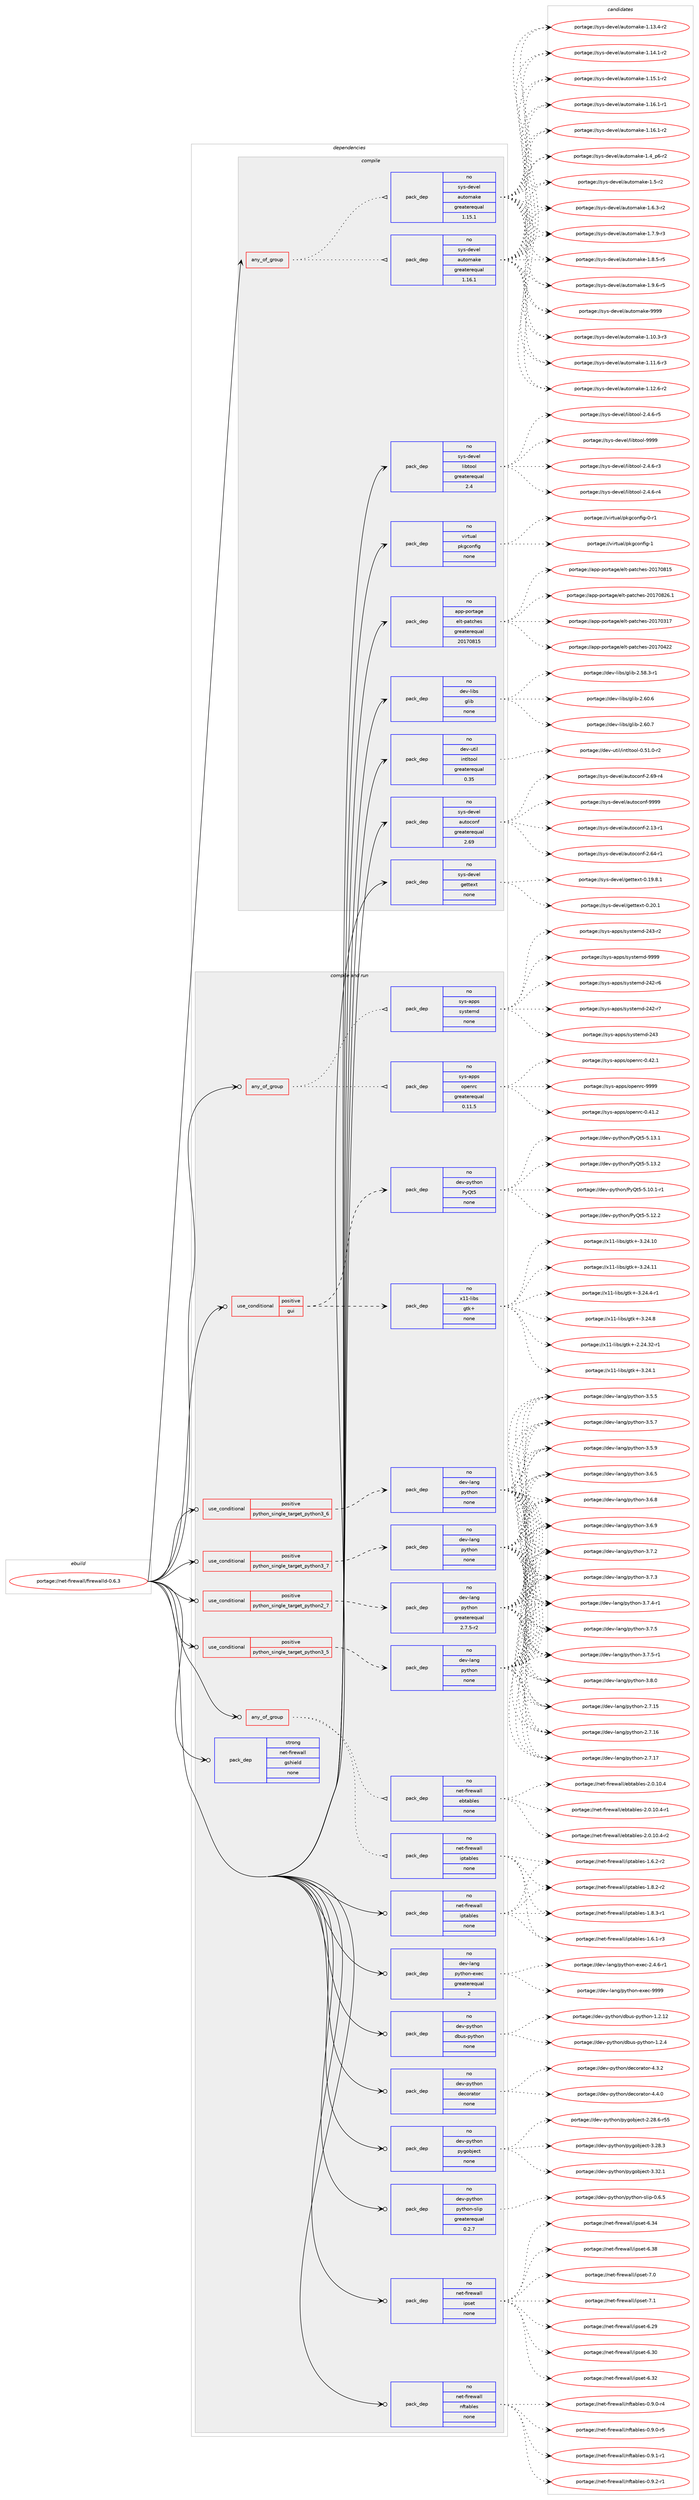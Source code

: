 digraph prolog {

# *************
# Graph options
# *************

newrank=true;
concentrate=true;
compound=true;
graph [rankdir=LR,fontname=Helvetica,fontsize=10,ranksep=1.5];#, ranksep=2.5, nodesep=0.2];
edge  [arrowhead=vee];
node  [fontname=Helvetica,fontsize=10];

# **********
# The ebuild
# **********

subgraph cluster_leftcol {
color=gray;
rank=same;
label=<<i>ebuild</i>>;
id [label="portage://net-firewall/firewalld-0.6.3", color=red, width=4, href="../net-firewall/firewalld-0.6.3.svg"];
}

# ****************
# The dependencies
# ****************

subgraph cluster_midcol {
color=gray;
label=<<i>dependencies</i>>;
subgraph cluster_compile {
fillcolor="#eeeeee";
style=filled;
label=<<i>compile</i>>;
subgraph any5661 {
dependency351730 [label=<<TABLE BORDER="0" CELLBORDER="1" CELLSPACING="0" CELLPADDING="4"><TR><TD CELLPADDING="10">any_of_group</TD></TR></TABLE>>, shape=none, color=red];subgraph pack258042 {
dependency351731 [label=<<TABLE BORDER="0" CELLBORDER="1" CELLSPACING="0" CELLPADDING="4" WIDTH="220"><TR><TD ROWSPAN="6" CELLPADDING="30">pack_dep</TD></TR><TR><TD WIDTH="110">no</TD></TR><TR><TD>sys-devel</TD></TR><TR><TD>automake</TD></TR><TR><TD>greaterequal</TD></TR><TR><TD>1.16.1</TD></TR></TABLE>>, shape=none, color=blue];
}
dependency351730:e -> dependency351731:w [weight=20,style="dotted",arrowhead="oinv"];
subgraph pack258043 {
dependency351732 [label=<<TABLE BORDER="0" CELLBORDER="1" CELLSPACING="0" CELLPADDING="4" WIDTH="220"><TR><TD ROWSPAN="6" CELLPADDING="30">pack_dep</TD></TR><TR><TD WIDTH="110">no</TD></TR><TR><TD>sys-devel</TD></TR><TR><TD>automake</TD></TR><TR><TD>greaterequal</TD></TR><TR><TD>1.15.1</TD></TR></TABLE>>, shape=none, color=blue];
}
dependency351730:e -> dependency351732:w [weight=20,style="dotted",arrowhead="oinv"];
}
id:e -> dependency351730:w [weight=20,style="solid",arrowhead="vee"];
subgraph pack258044 {
dependency351733 [label=<<TABLE BORDER="0" CELLBORDER="1" CELLSPACING="0" CELLPADDING="4" WIDTH="220"><TR><TD ROWSPAN="6" CELLPADDING="30">pack_dep</TD></TR><TR><TD WIDTH="110">no</TD></TR><TR><TD>app-portage</TD></TR><TR><TD>elt-patches</TD></TR><TR><TD>greaterequal</TD></TR><TR><TD>20170815</TD></TR></TABLE>>, shape=none, color=blue];
}
id:e -> dependency351733:w [weight=20,style="solid",arrowhead="vee"];
subgraph pack258045 {
dependency351734 [label=<<TABLE BORDER="0" CELLBORDER="1" CELLSPACING="0" CELLPADDING="4" WIDTH="220"><TR><TD ROWSPAN="6" CELLPADDING="30">pack_dep</TD></TR><TR><TD WIDTH="110">no</TD></TR><TR><TD>dev-libs</TD></TR><TR><TD>glib</TD></TR><TR><TD>none</TD></TR><TR><TD></TD></TR></TABLE>>, shape=none, color=blue];
}
id:e -> dependency351734:w [weight=20,style="solid",arrowhead="vee"];
subgraph pack258046 {
dependency351735 [label=<<TABLE BORDER="0" CELLBORDER="1" CELLSPACING="0" CELLPADDING="4" WIDTH="220"><TR><TD ROWSPAN="6" CELLPADDING="30">pack_dep</TD></TR><TR><TD WIDTH="110">no</TD></TR><TR><TD>dev-util</TD></TR><TR><TD>intltool</TD></TR><TR><TD>greaterequal</TD></TR><TR><TD>0.35</TD></TR></TABLE>>, shape=none, color=blue];
}
id:e -> dependency351735:w [weight=20,style="solid",arrowhead="vee"];
subgraph pack258047 {
dependency351736 [label=<<TABLE BORDER="0" CELLBORDER="1" CELLSPACING="0" CELLPADDING="4" WIDTH="220"><TR><TD ROWSPAN="6" CELLPADDING="30">pack_dep</TD></TR><TR><TD WIDTH="110">no</TD></TR><TR><TD>sys-devel</TD></TR><TR><TD>autoconf</TD></TR><TR><TD>greaterequal</TD></TR><TR><TD>2.69</TD></TR></TABLE>>, shape=none, color=blue];
}
id:e -> dependency351736:w [weight=20,style="solid",arrowhead="vee"];
subgraph pack258048 {
dependency351737 [label=<<TABLE BORDER="0" CELLBORDER="1" CELLSPACING="0" CELLPADDING="4" WIDTH="220"><TR><TD ROWSPAN="6" CELLPADDING="30">pack_dep</TD></TR><TR><TD WIDTH="110">no</TD></TR><TR><TD>sys-devel</TD></TR><TR><TD>gettext</TD></TR><TR><TD>none</TD></TR><TR><TD></TD></TR></TABLE>>, shape=none, color=blue];
}
id:e -> dependency351737:w [weight=20,style="solid",arrowhead="vee"];
subgraph pack258049 {
dependency351738 [label=<<TABLE BORDER="0" CELLBORDER="1" CELLSPACING="0" CELLPADDING="4" WIDTH="220"><TR><TD ROWSPAN="6" CELLPADDING="30">pack_dep</TD></TR><TR><TD WIDTH="110">no</TD></TR><TR><TD>sys-devel</TD></TR><TR><TD>libtool</TD></TR><TR><TD>greaterequal</TD></TR><TR><TD>2.4</TD></TR></TABLE>>, shape=none, color=blue];
}
id:e -> dependency351738:w [weight=20,style="solid",arrowhead="vee"];
subgraph pack258050 {
dependency351739 [label=<<TABLE BORDER="0" CELLBORDER="1" CELLSPACING="0" CELLPADDING="4" WIDTH="220"><TR><TD ROWSPAN="6" CELLPADDING="30">pack_dep</TD></TR><TR><TD WIDTH="110">no</TD></TR><TR><TD>virtual</TD></TR><TR><TD>pkgconfig</TD></TR><TR><TD>none</TD></TR><TR><TD></TD></TR></TABLE>>, shape=none, color=blue];
}
id:e -> dependency351739:w [weight=20,style="solid",arrowhead="vee"];
}
subgraph cluster_compileandrun {
fillcolor="#eeeeee";
style=filled;
label=<<i>compile and run</i>>;
subgraph any5662 {
dependency351740 [label=<<TABLE BORDER="0" CELLBORDER="1" CELLSPACING="0" CELLPADDING="4"><TR><TD CELLPADDING="10">any_of_group</TD></TR></TABLE>>, shape=none, color=red];subgraph pack258051 {
dependency351741 [label=<<TABLE BORDER="0" CELLBORDER="1" CELLSPACING="0" CELLPADDING="4" WIDTH="220"><TR><TD ROWSPAN="6" CELLPADDING="30">pack_dep</TD></TR><TR><TD WIDTH="110">no</TD></TR><TR><TD>net-firewall</TD></TR><TR><TD>ebtables</TD></TR><TR><TD>none</TD></TR><TR><TD></TD></TR></TABLE>>, shape=none, color=blue];
}
dependency351740:e -> dependency351741:w [weight=20,style="dotted",arrowhead="oinv"];
subgraph pack258052 {
dependency351742 [label=<<TABLE BORDER="0" CELLBORDER="1" CELLSPACING="0" CELLPADDING="4" WIDTH="220"><TR><TD ROWSPAN="6" CELLPADDING="30">pack_dep</TD></TR><TR><TD WIDTH="110">no</TD></TR><TR><TD>net-firewall</TD></TR><TR><TD>iptables</TD></TR><TR><TD>none</TD></TR><TR><TD></TD></TR></TABLE>>, shape=none, color=blue];
}
dependency351740:e -> dependency351742:w [weight=20,style="dotted",arrowhead="oinv"];
}
id:e -> dependency351740:w [weight=20,style="solid",arrowhead="odotvee"];
subgraph any5663 {
dependency351743 [label=<<TABLE BORDER="0" CELLBORDER="1" CELLSPACING="0" CELLPADDING="4"><TR><TD CELLPADDING="10">any_of_group</TD></TR></TABLE>>, shape=none, color=red];subgraph pack258053 {
dependency351744 [label=<<TABLE BORDER="0" CELLBORDER="1" CELLSPACING="0" CELLPADDING="4" WIDTH="220"><TR><TD ROWSPAN="6" CELLPADDING="30">pack_dep</TD></TR><TR><TD WIDTH="110">no</TD></TR><TR><TD>sys-apps</TD></TR><TR><TD>openrc</TD></TR><TR><TD>greaterequal</TD></TR><TR><TD>0.11.5</TD></TR></TABLE>>, shape=none, color=blue];
}
dependency351743:e -> dependency351744:w [weight=20,style="dotted",arrowhead="oinv"];
subgraph pack258054 {
dependency351745 [label=<<TABLE BORDER="0" CELLBORDER="1" CELLSPACING="0" CELLPADDING="4" WIDTH="220"><TR><TD ROWSPAN="6" CELLPADDING="30">pack_dep</TD></TR><TR><TD WIDTH="110">no</TD></TR><TR><TD>sys-apps</TD></TR><TR><TD>systemd</TD></TR><TR><TD>none</TD></TR><TR><TD></TD></TR></TABLE>>, shape=none, color=blue];
}
dependency351743:e -> dependency351745:w [weight=20,style="dotted",arrowhead="oinv"];
}
id:e -> dependency351743:w [weight=20,style="solid",arrowhead="odotvee"];
subgraph cond87881 {
dependency351746 [label=<<TABLE BORDER="0" CELLBORDER="1" CELLSPACING="0" CELLPADDING="4"><TR><TD ROWSPAN="3" CELLPADDING="10">use_conditional</TD></TR><TR><TD>positive</TD></TR><TR><TD>gui</TD></TR></TABLE>>, shape=none, color=red];
subgraph pack258055 {
dependency351747 [label=<<TABLE BORDER="0" CELLBORDER="1" CELLSPACING="0" CELLPADDING="4" WIDTH="220"><TR><TD ROWSPAN="6" CELLPADDING="30">pack_dep</TD></TR><TR><TD WIDTH="110">no</TD></TR><TR><TD>x11-libs</TD></TR><TR><TD>gtk+</TD></TR><TR><TD>none</TD></TR><TR><TD></TD></TR></TABLE>>, shape=none, color=blue];
}
dependency351746:e -> dependency351747:w [weight=20,style="dashed",arrowhead="vee"];
subgraph pack258056 {
dependency351748 [label=<<TABLE BORDER="0" CELLBORDER="1" CELLSPACING="0" CELLPADDING="4" WIDTH="220"><TR><TD ROWSPAN="6" CELLPADDING="30">pack_dep</TD></TR><TR><TD WIDTH="110">no</TD></TR><TR><TD>dev-python</TD></TR><TR><TD>PyQt5</TD></TR><TR><TD>none</TD></TR><TR><TD></TD></TR></TABLE>>, shape=none, color=blue];
}
dependency351746:e -> dependency351748:w [weight=20,style="dashed",arrowhead="vee"];
}
id:e -> dependency351746:w [weight=20,style="solid",arrowhead="odotvee"];
subgraph cond87882 {
dependency351749 [label=<<TABLE BORDER="0" CELLBORDER="1" CELLSPACING="0" CELLPADDING="4"><TR><TD ROWSPAN="3" CELLPADDING="10">use_conditional</TD></TR><TR><TD>positive</TD></TR><TR><TD>python_single_target_python2_7</TD></TR></TABLE>>, shape=none, color=red];
subgraph pack258057 {
dependency351750 [label=<<TABLE BORDER="0" CELLBORDER="1" CELLSPACING="0" CELLPADDING="4" WIDTH="220"><TR><TD ROWSPAN="6" CELLPADDING="30">pack_dep</TD></TR><TR><TD WIDTH="110">no</TD></TR><TR><TD>dev-lang</TD></TR><TR><TD>python</TD></TR><TR><TD>greaterequal</TD></TR><TR><TD>2.7.5-r2</TD></TR></TABLE>>, shape=none, color=blue];
}
dependency351749:e -> dependency351750:w [weight=20,style="dashed",arrowhead="vee"];
}
id:e -> dependency351749:w [weight=20,style="solid",arrowhead="odotvee"];
subgraph cond87883 {
dependency351751 [label=<<TABLE BORDER="0" CELLBORDER="1" CELLSPACING="0" CELLPADDING="4"><TR><TD ROWSPAN="3" CELLPADDING="10">use_conditional</TD></TR><TR><TD>positive</TD></TR><TR><TD>python_single_target_python3_5</TD></TR></TABLE>>, shape=none, color=red];
subgraph pack258058 {
dependency351752 [label=<<TABLE BORDER="0" CELLBORDER="1" CELLSPACING="0" CELLPADDING="4" WIDTH="220"><TR><TD ROWSPAN="6" CELLPADDING="30">pack_dep</TD></TR><TR><TD WIDTH="110">no</TD></TR><TR><TD>dev-lang</TD></TR><TR><TD>python</TD></TR><TR><TD>none</TD></TR><TR><TD></TD></TR></TABLE>>, shape=none, color=blue];
}
dependency351751:e -> dependency351752:w [weight=20,style="dashed",arrowhead="vee"];
}
id:e -> dependency351751:w [weight=20,style="solid",arrowhead="odotvee"];
subgraph cond87884 {
dependency351753 [label=<<TABLE BORDER="0" CELLBORDER="1" CELLSPACING="0" CELLPADDING="4"><TR><TD ROWSPAN="3" CELLPADDING="10">use_conditional</TD></TR><TR><TD>positive</TD></TR><TR><TD>python_single_target_python3_6</TD></TR></TABLE>>, shape=none, color=red];
subgraph pack258059 {
dependency351754 [label=<<TABLE BORDER="0" CELLBORDER="1" CELLSPACING="0" CELLPADDING="4" WIDTH="220"><TR><TD ROWSPAN="6" CELLPADDING="30">pack_dep</TD></TR><TR><TD WIDTH="110">no</TD></TR><TR><TD>dev-lang</TD></TR><TR><TD>python</TD></TR><TR><TD>none</TD></TR><TR><TD></TD></TR></TABLE>>, shape=none, color=blue];
}
dependency351753:e -> dependency351754:w [weight=20,style="dashed",arrowhead="vee"];
}
id:e -> dependency351753:w [weight=20,style="solid",arrowhead="odotvee"];
subgraph cond87885 {
dependency351755 [label=<<TABLE BORDER="0" CELLBORDER="1" CELLSPACING="0" CELLPADDING="4"><TR><TD ROWSPAN="3" CELLPADDING="10">use_conditional</TD></TR><TR><TD>positive</TD></TR><TR><TD>python_single_target_python3_7</TD></TR></TABLE>>, shape=none, color=red];
subgraph pack258060 {
dependency351756 [label=<<TABLE BORDER="0" CELLBORDER="1" CELLSPACING="0" CELLPADDING="4" WIDTH="220"><TR><TD ROWSPAN="6" CELLPADDING="30">pack_dep</TD></TR><TR><TD WIDTH="110">no</TD></TR><TR><TD>dev-lang</TD></TR><TR><TD>python</TD></TR><TR><TD>none</TD></TR><TR><TD></TD></TR></TABLE>>, shape=none, color=blue];
}
dependency351755:e -> dependency351756:w [weight=20,style="dashed",arrowhead="vee"];
}
id:e -> dependency351755:w [weight=20,style="solid",arrowhead="odotvee"];
subgraph pack258061 {
dependency351757 [label=<<TABLE BORDER="0" CELLBORDER="1" CELLSPACING="0" CELLPADDING="4" WIDTH="220"><TR><TD ROWSPAN="6" CELLPADDING="30">pack_dep</TD></TR><TR><TD WIDTH="110">no</TD></TR><TR><TD>dev-lang</TD></TR><TR><TD>python-exec</TD></TR><TR><TD>greaterequal</TD></TR><TR><TD>2</TD></TR></TABLE>>, shape=none, color=blue];
}
id:e -> dependency351757:w [weight=20,style="solid",arrowhead="odotvee"];
subgraph pack258062 {
dependency351758 [label=<<TABLE BORDER="0" CELLBORDER="1" CELLSPACING="0" CELLPADDING="4" WIDTH="220"><TR><TD ROWSPAN="6" CELLPADDING="30">pack_dep</TD></TR><TR><TD WIDTH="110">no</TD></TR><TR><TD>dev-python</TD></TR><TR><TD>dbus-python</TD></TR><TR><TD>none</TD></TR><TR><TD></TD></TR></TABLE>>, shape=none, color=blue];
}
id:e -> dependency351758:w [weight=20,style="solid",arrowhead="odotvee"];
subgraph pack258063 {
dependency351759 [label=<<TABLE BORDER="0" CELLBORDER="1" CELLSPACING="0" CELLPADDING="4" WIDTH="220"><TR><TD ROWSPAN="6" CELLPADDING="30">pack_dep</TD></TR><TR><TD WIDTH="110">no</TD></TR><TR><TD>dev-python</TD></TR><TR><TD>decorator</TD></TR><TR><TD>none</TD></TR><TR><TD></TD></TR></TABLE>>, shape=none, color=blue];
}
id:e -> dependency351759:w [weight=20,style="solid",arrowhead="odotvee"];
subgraph pack258064 {
dependency351760 [label=<<TABLE BORDER="0" CELLBORDER="1" CELLSPACING="0" CELLPADDING="4" WIDTH="220"><TR><TD ROWSPAN="6" CELLPADDING="30">pack_dep</TD></TR><TR><TD WIDTH="110">no</TD></TR><TR><TD>dev-python</TD></TR><TR><TD>pygobject</TD></TR><TR><TD>none</TD></TR><TR><TD></TD></TR></TABLE>>, shape=none, color=blue];
}
id:e -> dependency351760:w [weight=20,style="solid",arrowhead="odotvee"];
subgraph pack258065 {
dependency351761 [label=<<TABLE BORDER="0" CELLBORDER="1" CELLSPACING="0" CELLPADDING="4" WIDTH="220"><TR><TD ROWSPAN="6" CELLPADDING="30">pack_dep</TD></TR><TR><TD WIDTH="110">no</TD></TR><TR><TD>dev-python</TD></TR><TR><TD>python-slip</TD></TR><TR><TD>greaterequal</TD></TR><TR><TD>0.2.7</TD></TR></TABLE>>, shape=none, color=blue];
}
id:e -> dependency351761:w [weight=20,style="solid",arrowhead="odotvee"];
subgraph pack258066 {
dependency351762 [label=<<TABLE BORDER="0" CELLBORDER="1" CELLSPACING="0" CELLPADDING="4" WIDTH="220"><TR><TD ROWSPAN="6" CELLPADDING="30">pack_dep</TD></TR><TR><TD WIDTH="110">no</TD></TR><TR><TD>net-firewall</TD></TR><TR><TD>ipset</TD></TR><TR><TD>none</TD></TR><TR><TD></TD></TR></TABLE>>, shape=none, color=blue];
}
id:e -> dependency351762:w [weight=20,style="solid",arrowhead="odotvee"];
subgraph pack258067 {
dependency351763 [label=<<TABLE BORDER="0" CELLBORDER="1" CELLSPACING="0" CELLPADDING="4" WIDTH="220"><TR><TD ROWSPAN="6" CELLPADDING="30">pack_dep</TD></TR><TR><TD WIDTH="110">no</TD></TR><TR><TD>net-firewall</TD></TR><TR><TD>iptables</TD></TR><TR><TD>none</TD></TR><TR><TD></TD></TR></TABLE>>, shape=none, color=blue];
}
id:e -> dependency351763:w [weight=20,style="solid",arrowhead="odotvee"];
subgraph pack258068 {
dependency351764 [label=<<TABLE BORDER="0" CELLBORDER="1" CELLSPACING="0" CELLPADDING="4" WIDTH="220"><TR><TD ROWSPAN="6" CELLPADDING="30">pack_dep</TD></TR><TR><TD WIDTH="110">no</TD></TR><TR><TD>net-firewall</TD></TR><TR><TD>nftables</TD></TR><TR><TD>none</TD></TR><TR><TD></TD></TR></TABLE>>, shape=none, color=blue];
}
id:e -> dependency351764:w [weight=20,style="solid",arrowhead="odotvee"];
subgraph pack258069 {
dependency351765 [label=<<TABLE BORDER="0" CELLBORDER="1" CELLSPACING="0" CELLPADDING="4" WIDTH="220"><TR><TD ROWSPAN="6" CELLPADDING="30">pack_dep</TD></TR><TR><TD WIDTH="110">strong</TD></TR><TR><TD>net-firewall</TD></TR><TR><TD>gshield</TD></TR><TR><TD>none</TD></TR><TR><TD></TD></TR></TABLE>>, shape=none, color=blue];
}
id:e -> dependency351765:w [weight=20,style="solid",arrowhead="odotvee"];
}
subgraph cluster_run {
fillcolor="#eeeeee";
style=filled;
label=<<i>run</i>>;
}
}

# **************
# The candidates
# **************

subgraph cluster_choices {
rank=same;
color=gray;
label=<<i>candidates</i>>;

subgraph choice258042 {
color=black;
nodesep=1;
choiceportage11512111545100101118101108479711711611110997107101454946494846514511451 [label="portage://sys-devel/automake-1.10.3-r3", color=red, width=4,href="../sys-devel/automake-1.10.3-r3.svg"];
choiceportage11512111545100101118101108479711711611110997107101454946494946544511451 [label="portage://sys-devel/automake-1.11.6-r3", color=red, width=4,href="../sys-devel/automake-1.11.6-r3.svg"];
choiceportage11512111545100101118101108479711711611110997107101454946495046544511450 [label="portage://sys-devel/automake-1.12.6-r2", color=red, width=4,href="../sys-devel/automake-1.12.6-r2.svg"];
choiceportage11512111545100101118101108479711711611110997107101454946495146524511450 [label="portage://sys-devel/automake-1.13.4-r2", color=red, width=4,href="../sys-devel/automake-1.13.4-r2.svg"];
choiceportage11512111545100101118101108479711711611110997107101454946495246494511450 [label="portage://sys-devel/automake-1.14.1-r2", color=red, width=4,href="../sys-devel/automake-1.14.1-r2.svg"];
choiceportage11512111545100101118101108479711711611110997107101454946495346494511450 [label="portage://sys-devel/automake-1.15.1-r2", color=red, width=4,href="../sys-devel/automake-1.15.1-r2.svg"];
choiceportage11512111545100101118101108479711711611110997107101454946495446494511449 [label="portage://sys-devel/automake-1.16.1-r1", color=red, width=4,href="../sys-devel/automake-1.16.1-r1.svg"];
choiceportage11512111545100101118101108479711711611110997107101454946495446494511450 [label="portage://sys-devel/automake-1.16.1-r2", color=red, width=4,href="../sys-devel/automake-1.16.1-r2.svg"];
choiceportage115121115451001011181011084797117116111109971071014549465295112544511450 [label="portage://sys-devel/automake-1.4_p6-r2", color=red, width=4,href="../sys-devel/automake-1.4_p6-r2.svg"];
choiceportage11512111545100101118101108479711711611110997107101454946534511450 [label="portage://sys-devel/automake-1.5-r2", color=red, width=4,href="../sys-devel/automake-1.5-r2.svg"];
choiceportage115121115451001011181011084797117116111109971071014549465446514511450 [label="portage://sys-devel/automake-1.6.3-r2", color=red, width=4,href="../sys-devel/automake-1.6.3-r2.svg"];
choiceportage115121115451001011181011084797117116111109971071014549465546574511451 [label="portage://sys-devel/automake-1.7.9-r3", color=red, width=4,href="../sys-devel/automake-1.7.9-r3.svg"];
choiceportage115121115451001011181011084797117116111109971071014549465646534511453 [label="portage://sys-devel/automake-1.8.5-r5", color=red, width=4,href="../sys-devel/automake-1.8.5-r5.svg"];
choiceportage115121115451001011181011084797117116111109971071014549465746544511453 [label="portage://sys-devel/automake-1.9.6-r5", color=red, width=4,href="../sys-devel/automake-1.9.6-r5.svg"];
choiceportage115121115451001011181011084797117116111109971071014557575757 [label="portage://sys-devel/automake-9999", color=red, width=4,href="../sys-devel/automake-9999.svg"];
dependency351731:e -> choiceportage11512111545100101118101108479711711611110997107101454946494846514511451:w [style=dotted,weight="100"];
dependency351731:e -> choiceportage11512111545100101118101108479711711611110997107101454946494946544511451:w [style=dotted,weight="100"];
dependency351731:e -> choiceportage11512111545100101118101108479711711611110997107101454946495046544511450:w [style=dotted,weight="100"];
dependency351731:e -> choiceportage11512111545100101118101108479711711611110997107101454946495146524511450:w [style=dotted,weight="100"];
dependency351731:e -> choiceportage11512111545100101118101108479711711611110997107101454946495246494511450:w [style=dotted,weight="100"];
dependency351731:e -> choiceportage11512111545100101118101108479711711611110997107101454946495346494511450:w [style=dotted,weight="100"];
dependency351731:e -> choiceportage11512111545100101118101108479711711611110997107101454946495446494511449:w [style=dotted,weight="100"];
dependency351731:e -> choiceportage11512111545100101118101108479711711611110997107101454946495446494511450:w [style=dotted,weight="100"];
dependency351731:e -> choiceportage115121115451001011181011084797117116111109971071014549465295112544511450:w [style=dotted,weight="100"];
dependency351731:e -> choiceportage11512111545100101118101108479711711611110997107101454946534511450:w [style=dotted,weight="100"];
dependency351731:e -> choiceportage115121115451001011181011084797117116111109971071014549465446514511450:w [style=dotted,weight="100"];
dependency351731:e -> choiceportage115121115451001011181011084797117116111109971071014549465546574511451:w [style=dotted,weight="100"];
dependency351731:e -> choiceportage115121115451001011181011084797117116111109971071014549465646534511453:w [style=dotted,weight="100"];
dependency351731:e -> choiceportage115121115451001011181011084797117116111109971071014549465746544511453:w [style=dotted,weight="100"];
dependency351731:e -> choiceportage115121115451001011181011084797117116111109971071014557575757:w [style=dotted,weight="100"];
}
subgraph choice258043 {
color=black;
nodesep=1;
choiceportage11512111545100101118101108479711711611110997107101454946494846514511451 [label="portage://sys-devel/automake-1.10.3-r3", color=red, width=4,href="../sys-devel/automake-1.10.3-r3.svg"];
choiceportage11512111545100101118101108479711711611110997107101454946494946544511451 [label="portage://sys-devel/automake-1.11.6-r3", color=red, width=4,href="../sys-devel/automake-1.11.6-r3.svg"];
choiceportage11512111545100101118101108479711711611110997107101454946495046544511450 [label="portage://sys-devel/automake-1.12.6-r2", color=red, width=4,href="../sys-devel/automake-1.12.6-r2.svg"];
choiceportage11512111545100101118101108479711711611110997107101454946495146524511450 [label="portage://sys-devel/automake-1.13.4-r2", color=red, width=4,href="../sys-devel/automake-1.13.4-r2.svg"];
choiceportage11512111545100101118101108479711711611110997107101454946495246494511450 [label="portage://sys-devel/automake-1.14.1-r2", color=red, width=4,href="../sys-devel/automake-1.14.1-r2.svg"];
choiceportage11512111545100101118101108479711711611110997107101454946495346494511450 [label="portage://sys-devel/automake-1.15.1-r2", color=red, width=4,href="../sys-devel/automake-1.15.1-r2.svg"];
choiceportage11512111545100101118101108479711711611110997107101454946495446494511449 [label="portage://sys-devel/automake-1.16.1-r1", color=red, width=4,href="../sys-devel/automake-1.16.1-r1.svg"];
choiceportage11512111545100101118101108479711711611110997107101454946495446494511450 [label="portage://sys-devel/automake-1.16.1-r2", color=red, width=4,href="../sys-devel/automake-1.16.1-r2.svg"];
choiceportage115121115451001011181011084797117116111109971071014549465295112544511450 [label="portage://sys-devel/automake-1.4_p6-r2", color=red, width=4,href="../sys-devel/automake-1.4_p6-r2.svg"];
choiceportage11512111545100101118101108479711711611110997107101454946534511450 [label="portage://sys-devel/automake-1.5-r2", color=red, width=4,href="../sys-devel/automake-1.5-r2.svg"];
choiceportage115121115451001011181011084797117116111109971071014549465446514511450 [label="portage://sys-devel/automake-1.6.3-r2", color=red, width=4,href="../sys-devel/automake-1.6.3-r2.svg"];
choiceportage115121115451001011181011084797117116111109971071014549465546574511451 [label="portage://sys-devel/automake-1.7.9-r3", color=red, width=4,href="../sys-devel/automake-1.7.9-r3.svg"];
choiceportage115121115451001011181011084797117116111109971071014549465646534511453 [label="portage://sys-devel/automake-1.8.5-r5", color=red, width=4,href="../sys-devel/automake-1.8.5-r5.svg"];
choiceportage115121115451001011181011084797117116111109971071014549465746544511453 [label="portage://sys-devel/automake-1.9.6-r5", color=red, width=4,href="../sys-devel/automake-1.9.6-r5.svg"];
choiceportage115121115451001011181011084797117116111109971071014557575757 [label="portage://sys-devel/automake-9999", color=red, width=4,href="../sys-devel/automake-9999.svg"];
dependency351732:e -> choiceportage11512111545100101118101108479711711611110997107101454946494846514511451:w [style=dotted,weight="100"];
dependency351732:e -> choiceportage11512111545100101118101108479711711611110997107101454946494946544511451:w [style=dotted,weight="100"];
dependency351732:e -> choiceportage11512111545100101118101108479711711611110997107101454946495046544511450:w [style=dotted,weight="100"];
dependency351732:e -> choiceportage11512111545100101118101108479711711611110997107101454946495146524511450:w [style=dotted,weight="100"];
dependency351732:e -> choiceportage11512111545100101118101108479711711611110997107101454946495246494511450:w [style=dotted,weight="100"];
dependency351732:e -> choiceportage11512111545100101118101108479711711611110997107101454946495346494511450:w [style=dotted,weight="100"];
dependency351732:e -> choiceportage11512111545100101118101108479711711611110997107101454946495446494511449:w [style=dotted,weight="100"];
dependency351732:e -> choiceportage11512111545100101118101108479711711611110997107101454946495446494511450:w [style=dotted,weight="100"];
dependency351732:e -> choiceportage115121115451001011181011084797117116111109971071014549465295112544511450:w [style=dotted,weight="100"];
dependency351732:e -> choiceportage11512111545100101118101108479711711611110997107101454946534511450:w [style=dotted,weight="100"];
dependency351732:e -> choiceportage115121115451001011181011084797117116111109971071014549465446514511450:w [style=dotted,weight="100"];
dependency351732:e -> choiceportage115121115451001011181011084797117116111109971071014549465546574511451:w [style=dotted,weight="100"];
dependency351732:e -> choiceportage115121115451001011181011084797117116111109971071014549465646534511453:w [style=dotted,weight="100"];
dependency351732:e -> choiceportage115121115451001011181011084797117116111109971071014549465746544511453:w [style=dotted,weight="100"];
dependency351732:e -> choiceportage115121115451001011181011084797117116111109971071014557575757:w [style=dotted,weight="100"];
}
subgraph choice258044 {
color=black;
nodesep=1;
choiceportage97112112451121111141169710310147101108116451129711699104101115455048495548514955 [label="portage://app-portage/elt-patches-20170317", color=red, width=4,href="../app-portage/elt-patches-20170317.svg"];
choiceportage97112112451121111141169710310147101108116451129711699104101115455048495548525050 [label="portage://app-portage/elt-patches-20170422", color=red, width=4,href="../app-portage/elt-patches-20170422.svg"];
choiceportage97112112451121111141169710310147101108116451129711699104101115455048495548564953 [label="portage://app-portage/elt-patches-20170815", color=red, width=4,href="../app-portage/elt-patches-20170815.svg"];
choiceportage971121124511211111411697103101471011081164511297116991041011154550484955485650544649 [label="portage://app-portage/elt-patches-20170826.1", color=red, width=4,href="../app-portage/elt-patches-20170826.1.svg"];
dependency351733:e -> choiceportage97112112451121111141169710310147101108116451129711699104101115455048495548514955:w [style=dotted,weight="100"];
dependency351733:e -> choiceportage97112112451121111141169710310147101108116451129711699104101115455048495548525050:w [style=dotted,weight="100"];
dependency351733:e -> choiceportage97112112451121111141169710310147101108116451129711699104101115455048495548564953:w [style=dotted,weight="100"];
dependency351733:e -> choiceportage971121124511211111411697103101471011081164511297116991041011154550484955485650544649:w [style=dotted,weight="100"];
}
subgraph choice258045 {
color=black;
nodesep=1;
choiceportage10010111845108105981154710310810598455046535646514511449 [label="portage://dev-libs/glib-2.58.3-r1", color=red, width=4,href="../dev-libs/glib-2.58.3-r1.svg"];
choiceportage1001011184510810598115471031081059845504654484654 [label="portage://dev-libs/glib-2.60.6", color=red, width=4,href="../dev-libs/glib-2.60.6.svg"];
choiceportage1001011184510810598115471031081059845504654484655 [label="portage://dev-libs/glib-2.60.7", color=red, width=4,href="../dev-libs/glib-2.60.7.svg"];
dependency351734:e -> choiceportage10010111845108105981154710310810598455046535646514511449:w [style=dotted,weight="100"];
dependency351734:e -> choiceportage1001011184510810598115471031081059845504654484654:w [style=dotted,weight="100"];
dependency351734:e -> choiceportage1001011184510810598115471031081059845504654484655:w [style=dotted,weight="100"];
}
subgraph choice258046 {
color=black;
nodesep=1;
choiceportage1001011184511711610510847105110116108116111111108454846534946484511450 [label="portage://dev-util/intltool-0.51.0-r2", color=red, width=4,href="../dev-util/intltool-0.51.0-r2.svg"];
dependency351735:e -> choiceportage1001011184511711610510847105110116108116111111108454846534946484511450:w [style=dotted,weight="100"];
}
subgraph choice258047 {
color=black;
nodesep=1;
choiceportage1151211154510010111810110847971171161119911111010245504649514511449 [label="portage://sys-devel/autoconf-2.13-r1", color=red, width=4,href="../sys-devel/autoconf-2.13-r1.svg"];
choiceportage1151211154510010111810110847971171161119911111010245504654524511449 [label="portage://sys-devel/autoconf-2.64-r1", color=red, width=4,href="../sys-devel/autoconf-2.64-r1.svg"];
choiceportage1151211154510010111810110847971171161119911111010245504654574511452 [label="portage://sys-devel/autoconf-2.69-r4", color=red, width=4,href="../sys-devel/autoconf-2.69-r4.svg"];
choiceportage115121115451001011181011084797117116111991111101024557575757 [label="portage://sys-devel/autoconf-9999", color=red, width=4,href="../sys-devel/autoconf-9999.svg"];
dependency351736:e -> choiceportage1151211154510010111810110847971171161119911111010245504649514511449:w [style=dotted,weight="100"];
dependency351736:e -> choiceportage1151211154510010111810110847971171161119911111010245504654524511449:w [style=dotted,weight="100"];
dependency351736:e -> choiceportage1151211154510010111810110847971171161119911111010245504654574511452:w [style=dotted,weight="100"];
dependency351736:e -> choiceportage115121115451001011181011084797117116111991111101024557575757:w [style=dotted,weight="100"];
}
subgraph choice258048 {
color=black;
nodesep=1;
choiceportage1151211154510010111810110847103101116116101120116454846495746564649 [label="portage://sys-devel/gettext-0.19.8.1", color=red, width=4,href="../sys-devel/gettext-0.19.8.1.svg"];
choiceportage115121115451001011181011084710310111611610112011645484650484649 [label="portage://sys-devel/gettext-0.20.1", color=red, width=4,href="../sys-devel/gettext-0.20.1.svg"];
dependency351737:e -> choiceportage1151211154510010111810110847103101116116101120116454846495746564649:w [style=dotted,weight="100"];
dependency351737:e -> choiceportage115121115451001011181011084710310111611610112011645484650484649:w [style=dotted,weight="100"];
}
subgraph choice258049 {
color=black;
nodesep=1;
choiceportage1151211154510010111810110847108105981161111111084550465246544511451 [label="portage://sys-devel/libtool-2.4.6-r3", color=red, width=4,href="../sys-devel/libtool-2.4.6-r3.svg"];
choiceportage1151211154510010111810110847108105981161111111084550465246544511452 [label="portage://sys-devel/libtool-2.4.6-r4", color=red, width=4,href="../sys-devel/libtool-2.4.6-r4.svg"];
choiceportage1151211154510010111810110847108105981161111111084550465246544511453 [label="portage://sys-devel/libtool-2.4.6-r5", color=red, width=4,href="../sys-devel/libtool-2.4.6-r5.svg"];
choiceportage1151211154510010111810110847108105981161111111084557575757 [label="portage://sys-devel/libtool-9999", color=red, width=4,href="../sys-devel/libtool-9999.svg"];
dependency351738:e -> choiceportage1151211154510010111810110847108105981161111111084550465246544511451:w [style=dotted,weight="100"];
dependency351738:e -> choiceportage1151211154510010111810110847108105981161111111084550465246544511452:w [style=dotted,weight="100"];
dependency351738:e -> choiceportage1151211154510010111810110847108105981161111111084550465246544511453:w [style=dotted,weight="100"];
dependency351738:e -> choiceportage1151211154510010111810110847108105981161111111084557575757:w [style=dotted,weight="100"];
}
subgraph choice258050 {
color=black;
nodesep=1;
choiceportage11810511411611797108471121071039911111010210510345484511449 [label="portage://virtual/pkgconfig-0-r1", color=red, width=4,href="../virtual/pkgconfig-0-r1.svg"];
choiceportage1181051141161179710847112107103991111101021051034549 [label="portage://virtual/pkgconfig-1", color=red, width=4,href="../virtual/pkgconfig-1.svg"];
dependency351739:e -> choiceportage11810511411611797108471121071039911111010210510345484511449:w [style=dotted,weight="100"];
dependency351739:e -> choiceportage1181051141161179710847112107103991111101021051034549:w [style=dotted,weight="100"];
}
subgraph choice258051 {
color=black;
nodesep=1;
choiceportage110101116451021051141011199710810847101981169798108101115455046484649484652 [label="portage://net-firewall/ebtables-2.0.10.4", color=red, width=4,href="../net-firewall/ebtables-2.0.10.4.svg"];
choiceportage1101011164510210511410111997108108471019811697981081011154550464846494846524511449 [label="portage://net-firewall/ebtables-2.0.10.4-r1", color=red, width=4,href="../net-firewall/ebtables-2.0.10.4-r1.svg"];
choiceportage1101011164510210511410111997108108471019811697981081011154550464846494846524511450 [label="portage://net-firewall/ebtables-2.0.10.4-r2", color=red, width=4,href="../net-firewall/ebtables-2.0.10.4-r2.svg"];
dependency351741:e -> choiceportage110101116451021051141011199710810847101981169798108101115455046484649484652:w [style=dotted,weight="100"];
dependency351741:e -> choiceportage1101011164510210511410111997108108471019811697981081011154550464846494846524511449:w [style=dotted,weight="100"];
dependency351741:e -> choiceportage1101011164510210511410111997108108471019811697981081011154550464846494846524511450:w [style=dotted,weight="100"];
}
subgraph choice258052 {
color=black;
nodesep=1;
choiceportage11010111645102105114101119971081084710511211697981081011154549465446494511451 [label="portage://net-firewall/iptables-1.6.1-r3", color=red, width=4,href="../net-firewall/iptables-1.6.1-r3.svg"];
choiceportage11010111645102105114101119971081084710511211697981081011154549465446504511450 [label="portage://net-firewall/iptables-1.6.2-r2", color=red, width=4,href="../net-firewall/iptables-1.6.2-r2.svg"];
choiceportage11010111645102105114101119971081084710511211697981081011154549465646504511450 [label="portage://net-firewall/iptables-1.8.2-r2", color=red, width=4,href="../net-firewall/iptables-1.8.2-r2.svg"];
choiceportage11010111645102105114101119971081084710511211697981081011154549465646514511449 [label="portage://net-firewall/iptables-1.8.3-r1", color=red, width=4,href="../net-firewall/iptables-1.8.3-r1.svg"];
dependency351742:e -> choiceportage11010111645102105114101119971081084710511211697981081011154549465446494511451:w [style=dotted,weight="100"];
dependency351742:e -> choiceportage11010111645102105114101119971081084710511211697981081011154549465446504511450:w [style=dotted,weight="100"];
dependency351742:e -> choiceportage11010111645102105114101119971081084710511211697981081011154549465646504511450:w [style=dotted,weight="100"];
dependency351742:e -> choiceportage11010111645102105114101119971081084710511211697981081011154549465646514511449:w [style=dotted,weight="100"];
}
subgraph choice258053 {
color=black;
nodesep=1;
choiceportage1151211154597112112115471111121011101149945484652494650 [label="portage://sys-apps/openrc-0.41.2", color=red, width=4,href="../sys-apps/openrc-0.41.2.svg"];
choiceportage1151211154597112112115471111121011101149945484652504649 [label="portage://sys-apps/openrc-0.42.1", color=red, width=4,href="../sys-apps/openrc-0.42.1.svg"];
choiceportage115121115459711211211547111112101110114994557575757 [label="portage://sys-apps/openrc-9999", color=red, width=4,href="../sys-apps/openrc-9999.svg"];
dependency351744:e -> choiceportage1151211154597112112115471111121011101149945484652494650:w [style=dotted,weight="100"];
dependency351744:e -> choiceportage1151211154597112112115471111121011101149945484652504649:w [style=dotted,weight="100"];
dependency351744:e -> choiceportage115121115459711211211547111112101110114994557575757:w [style=dotted,weight="100"];
}
subgraph choice258054 {
color=black;
nodesep=1;
choiceportage115121115459711211211547115121115116101109100455052504511454 [label="portage://sys-apps/systemd-242-r6", color=red, width=4,href="../sys-apps/systemd-242-r6.svg"];
choiceportage115121115459711211211547115121115116101109100455052504511455 [label="portage://sys-apps/systemd-242-r7", color=red, width=4,href="../sys-apps/systemd-242-r7.svg"];
choiceportage11512111545971121121154711512111511610110910045505251 [label="portage://sys-apps/systemd-243", color=red, width=4,href="../sys-apps/systemd-243.svg"];
choiceportage115121115459711211211547115121115116101109100455052514511450 [label="portage://sys-apps/systemd-243-r2", color=red, width=4,href="../sys-apps/systemd-243-r2.svg"];
choiceportage1151211154597112112115471151211151161011091004557575757 [label="portage://sys-apps/systemd-9999", color=red, width=4,href="../sys-apps/systemd-9999.svg"];
dependency351745:e -> choiceportage115121115459711211211547115121115116101109100455052504511454:w [style=dotted,weight="100"];
dependency351745:e -> choiceportage115121115459711211211547115121115116101109100455052504511455:w [style=dotted,weight="100"];
dependency351745:e -> choiceportage11512111545971121121154711512111511610110910045505251:w [style=dotted,weight="100"];
dependency351745:e -> choiceportage115121115459711211211547115121115116101109100455052514511450:w [style=dotted,weight="100"];
dependency351745:e -> choiceportage1151211154597112112115471151211151161011091004557575757:w [style=dotted,weight="100"];
}
subgraph choice258055 {
color=black;
nodesep=1;
choiceportage12049494510810598115471031161074345504650524651504511449 [label="portage://x11-libs/gtk+-2.24.32-r1", color=red, width=4,href="../x11-libs/gtk+-2.24.32-r1.svg"];
choiceportage12049494510810598115471031161074345514650524649 [label="portage://x11-libs/gtk+-3.24.1", color=red, width=4,href="../x11-libs/gtk+-3.24.1.svg"];
choiceportage1204949451081059811547103116107434551465052464948 [label="portage://x11-libs/gtk+-3.24.10", color=red, width=4,href="../x11-libs/gtk+-3.24.10.svg"];
choiceportage1204949451081059811547103116107434551465052464949 [label="portage://x11-libs/gtk+-3.24.11", color=red, width=4,href="../x11-libs/gtk+-3.24.11.svg"];
choiceportage120494945108105981154710311610743455146505246524511449 [label="portage://x11-libs/gtk+-3.24.4-r1", color=red, width=4,href="../x11-libs/gtk+-3.24.4-r1.svg"];
choiceportage12049494510810598115471031161074345514650524656 [label="portage://x11-libs/gtk+-3.24.8", color=red, width=4,href="../x11-libs/gtk+-3.24.8.svg"];
dependency351747:e -> choiceportage12049494510810598115471031161074345504650524651504511449:w [style=dotted,weight="100"];
dependency351747:e -> choiceportage12049494510810598115471031161074345514650524649:w [style=dotted,weight="100"];
dependency351747:e -> choiceportage1204949451081059811547103116107434551465052464948:w [style=dotted,weight="100"];
dependency351747:e -> choiceportage1204949451081059811547103116107434551465052464949:w [style=dotted,weight="100"];
dependency351747:e -> choiceportage120494945108105981154710311610743455146505246524511449:w [style=dotted,weight="100"];
dependency351747:e -> choiceportage12049494510810598115471031161074345514650524656:w [style=dotted,weight="100"];
}
subgraph choice258056 {
color=black;
nodesep=1;
choiceportage1001011184511212111610411111047801218111653455346494846494511449 [label="portage://dev-python/PyQt5-5.10.1-r1", color=red, width=4,href="../dev-python/PyQt5-5.10.1-r1.svg"];
choiceportage100101118451121211161041111104780121811165345534649504650 [label="portage://dev-python/PyQt5-5.12.2", color=red, width=4,href="../dev-python/PyQt5-5.12.2.svg"];
choiceportage100101118451121211161041111104780121811165345534649514649 [label="portage://dev-python/PyQt5-5.13.1", color=red, width=4,href="../dev-python/PyQt5-5.13.1.svg"];
choiceportage100101118451121211161041111104780121811165345534649514650 [label="portage://dev-python/PyQt5-5.13.2", color=red, width=4,href="../dev-python/PyQt5-5.13.2.svg"];
dependency351748:e -> choiceportage1001011184511212111610411111047801218111653455346494846494511449:w [style=dotted,weight="100"];
dependency351748:e -> choiceportage100101118451121211161041111104780121811165345534649504650:w [style=dotted,weight="100"];
dependency351748:e -> choiceportage100101118451121211161041111104780121811165345534649514649:w [style=dotted,weight="100"];
dependency351748:e -> choiceportage100101118451121211161041111104780121811165345534649514650:w [style=dotted,weight="100"];
}
subgraph choice258057 {
color=black;
nodesep=1;
choiceportage10010111845108971101034711212111610411111045504655464953 [label="portage://dev-lang/python-2.7.15", color=red, width=4,href="../dev-lang/python-2.7.15.svg"];
choiceportage10010111845108971101034711212111610411111045504655464954 [label="portage://dev-lang/python-2.7.16", color=red, width=4,href="../dev-lang/python-2.7.16.svg"];
choiceportage10010111845108971101034711212111610411111045504655464955 [label="portage://dev-lang/python-2.7.17", color=red, width=4,href="../dev-lang/python-2.7.17.svg"];
choiceportage100101118451089711010347112121116104111110455146534653 [label="portage://dev-lang/python-3.5.5", color=red, width=4,href="../dev-lang/python-3.5.5.svg"];
choiceportage100101118451089711010347112121116104111110455146534655 [label="portage://dev-lang/python-3.5.7", color=red, width=4,href="../dev-lang/python-3.5.7.svg"];
choiceportage100101118451089711010347112121116104111110455146534657 [label="portage://dev-lang/python-3.5.9", color=red, width=4,href="../dev-lang/python-3.5.9.svg"];
choiceportage100101118451089711010347112121116104111110455146544653 [label="portage://dev-lang/python-3.6.5", color=red, width=4,href="../dev-lang/python-3.6.5.svg"];
choiceportage100101118451089711010347112121116104111110455146544656 [label="portage://dev-lang/python-3.6.8", color=red, width=4,href="../dev-lang/python-3.6.8.svg"];
choiceportage100101118451089711010347112121116104111110455146544657 [label="portage://dev-lang/python-3.6.9", color=red, width=4,href="../dev-lang/python-3.6.9.svg"];
choiceportage100101118451089711010347112121116104111110455146554650 [label="portage://dev-lang/python-3.7.2", color=red, width=4,href="../dev-lang/python-3.7.2.svg"];
choiceportage100101118451089711010347112121116104111110455146554651 [label="portage://dev-lang/python-3.7.3", color=red, width=4,href="../dev-lang/python-3.7.3.svg"];
choiceportage1001011184510897110103471121211161041111104551465546524511449 [label="portage://dev-lang/python-3.7.4-r1", color=red, width=4,href="../dev-lang/python-3.7.4-r1.svg"];
choiceportage100101118451089711010347112121116104111110455146554653 [label="portage://dev-lang/python-3.7.5", color=red, width=4,href="../dev-lang/python-3.7.5.svg"];
choiceportage1001011184510897110103471121211161041111104551465546534511449 [label="portage://dev-lang/python-3.7.5-r1", color=red, width=4,href="../dev-lang/python-3.7.5-r1.svg"];
choiceportage100101118451089711010347112121116104111110455146564648 [label="portage://dev-lang/python-3.8.0", color=red, width=4,href="../dev-lang/python-3.8.0.svg"];
dependency351750:e -> choiceportage10010111845108971101034711212111610411111045504655464953:w [style=dotted,weight="100"];
dependency351750:e -> choiceportage10010111845108971101034711212111610411111045504655464954:w [style=dotted,weight="100"];
dependency351750:e -> choiceportage10010111845108971101034711212111610411111045504655464955:w [style=dotted,weight="100"];
dependency351750:e -> choiceportage100101118451089711010347112121116104111110455146534653:w [style=dotted,weight="100"];
dependency351750:e -> choiceportage100101118451089711010347112121116104111110455146534655:w [style=dotted,weight="100"];
dependency351750:e -> choiceportage100101118451089711010347112121116104111110455146534657:w [style=dotted,weight="100"];
dependency351750:e -> choiceportage100101118451089711010347112121116104111110455146544653:w [style=dotted,weight="100"];
dependency351750:e -> choiceportage100101118451089711010347112121116104111110455146544656:w [style=dotted,weight="100"];
dependency351750:e -> choiceportage100101118451089711010347112121116104111110455146544657:w [style=dotted,weight="100"];
dependency351750:e -> choiceportage100101118451089711010347112121116104111110455146554650:w [style=dotted,weight="100"];
dependency351750:e -> choiceportage100101118451089711010347112121116104111110455146554651:w [style=dotted,weight="100"];
dependency351750:e -> choiceportage1001011184510897110103471121211161041111104551465546524511449:w [style=dotted,weight="100"];
dependency351750:e -> choiceportage100101118451089711010347112121116104111110455146554653:w [style=dotted,weight="100"];
dependency351750:e -> choiceportage1001011184510897110103471121211161041111104551465546534511449:w [style=dotted,weight="100"];
dependency351750:e -> choiceportage100101118451089711010347112121116104111110455146564648:w [style=dotted,weight="100"];
}
subgraph choice258058 {
color=black;
nodesep=1;
choiceportage10010111845108971101034711212111610411111045504655464953 [label="portage://dev-lang/python-2.7.15", color=red, width=4,href="../dev-lang/python-2.7.15.svg"];
choiceportage10010111845108971101034711212111610411111045504655464954 [label="portage://dev-lang/python-2.7.16", color=red, width=4,href="../dev-lang/python-2.7.16.svg"];
choiceportage10010111845108971101034711212111610411111045504655464955 [label="portage://dev-lang/python-2.7.17", color=red, width=4,href="../dev-lang/python-2.7.17.svg"];
choiceportage100101118451089711010347112121116104111110455146534653 [label="portage://dev-lang/python-3.5.5", color=red, width=4,href="../dev-lang/python-3.5.5.svg"];
choiceportage100101118451089711010347112121116104111110455146534655 [label="portage://dev-lang/python-3.5.7", color=red, width=4,href="../dev-lang/python-3.5.7.svg"];
choiceportage100101118451089711010347112121116104111110455146534657 [label="portage://dev-lang/python-3.5.9", color=red, width=4,href="../dev-lang/python-3.5.9.svg"];
choiceportage100101118451089711010347112121116104111110455146544653 [label="portage://dev-lang/python-3.6.5", color=red, width=4,href="../dev-lang/python-3.6.5.svg"];
choiceportage100101118451089711010347112121116104111110455146544656 [label="portage://dev-lang/python-3.6.8", color=red, width=4,href="../dev-lang/python-3.6.8.svg"];
choiceportage100101118451089711010347112121116104111110455146544657 [label="portage://dev-lang/python-3.6.9", color=red, width=4,href="../dev-lang/python-3.6.9.svg"];
choiceportage100101118451089711010347112121116104111110455146554650 [label="portage://dev-lang/python-3.7.2", color=red, width=4,href="../dev-lang/python-3.7.2.svg"];
choiceportage100101118451089711010347112121116104111110455146554651 [label="portage://dev-lang/python-3.7.3", color=red, width=4,href="../dev-lang/python-3.7.3.svg"];
choiceportage1001011184510897110103471121211161041111104551465546524511449 [label="portage://dev-lang/python-3.7.4-r1", color=red, width=4,href="../dev-lang/python-3.7.4-r1.svg"];
choiceportage100101118451089711010347112121116104111110455146554653 [label="portage://dev-lang/python-3.7.5", color=red, width=4,href="../dev-lang/python-3.7.5.svg"];
choiceportage1001011184510897110103471121211161041111104551465546534511449 [label="portage://dev-lang/python-3.7.5-r1", color=red, width=4,href="../dev-lang/python-3.7.5-r1.svg"];
choiceportage100101118451089711010347112121116104111110455146564648 [label="portage://dev-lang/python-3.8.0", color=red, width=4,href="../dev-lang/python-3.8.0.svg"];
dependency351752:e -> choiceportage10010111845108971101034711212111610411111045504655464953:w [style=dotted,weight="100"];
dependency351752:e -> choiceportage10010111845108971101034711212111610411111045504655464954:w [style=dotted,weight="100"];
dependency351752:e -> choiceportage10010111845108971101034711212111610411111045504655464955:w [style=dotted,weight="100"];
dependency351752:e -> choiceportage100101118451089711010347112121116104111110455146534653:w [style=dotted,weight="100"];
dependency351752:e -> choiceportage100101118451089711010347112121116104111110455146534655:w [style=dotted,weight="100"];
dependency351752:e -> choiceportage100101118451089711010347112121116104111110455146534657:w [style=dotted,weight="100"];
dependency351752:e -> choiceportage100101118451089711010347112121116104111110455146544653:w [style=dotted,weight="100"];
dependency351752:e -> choiceportage100101118451089711010347112121116104111110455146544656:w [style=dotted,weight="100"];
dependency351752:e -> choiceportage100101118451089711010347112121116104111110455146544657:w [style=dotted,weight="100"];
dependency351752:e -> choiceportage100101118451089711010347112121116104111110455146554650:w [style=dotted,weight="100"];
dependency351752:e -> choiceportage100101118451089711010347112121116104111110455146554651:w [style=dotted,weight="100"];
dependency351752:e -> choiceportage1001011184510897110103471121211161041111104551465546524511449:w [style=dotted,weight="100"];
dependency351752:e -> choiceportage100101118451089711010347112121116104111110455146554653:w [style=dotted,weight="100"];
dependency351752:e -> choiceportage1001011184510897110103471121211161041111104551465546534511449:w [style=dotted,weight="100"];
dependency351752:e -> choiceportage100101118451089711010347112121116104111110455146564648:w [style=dotted,weight="100"];
}
subgraph choice258059 {
color=black;
nodesep=1;
choiceportage10010111845108971101034711212111610411111045504655464953 [label="portage://dev-lang/python-2.7.15", color=red, width=4,href="../dev-lang/python-2.7.15.svg"];
choiceportage10010111845108971101034711212111610411111045504655464954 [label="portage://dev-lang/python-2.7.16", color=red, width=4,href="../dev-lang/python-2.7.16.svg"];
choiceportage10010111845108971101034711212111610411111045504655464955 [label="portage://dev-lang/python-2.7.17", color=red, width=4,href="../dev-lang/python-2.7.17.svg"];
choiceportage100101118451089711010347112121116104111110455146534653 [label="portage://dev-lang/python-3.5.5", color=red, width=4,href="../dev-lang/python-3.5.5.svg"];
choiceportage100101118451089711010347112121116104111110455146534655 [label="portage://dev-lang/python-3.5.7", color=red, width=4,href="../dev-lang/python-3.5.7.svg"];
choiceportage100101118451089711010347112121116104111110455146534657 [label="portage://dev-lang/python-3.5.9", color=red, width=4,href="../dev-lang/python-3.5.9.svg"];
choiceportage100101118451089711010347112121116104111110455146544653 [label="portage://dev-lang/python-3.6.5", color=red, width=4,href="../dev-lang/python-3.6.5.svg"];
choiceportage100101118451089711010347112121116104111110455146544656 [label="portage://dev-lang/python-3.6.8", color=red, width=4,href="../dev-lang/python-3.6.8.svg"];
choiceportage100101118451089711010347112121116104111110455146544657 [label="portage://dev-lang/python-3.6.9", color=red, width=4,href="../dev-lang/python-3.6.9.svg"];
choiceportage100101118451089711010347112121116104111110455146554650 [label="portage://dev-lang/python-3.7.2", color=red, width=4,href="../dev-lang/python-3.7.2.svg"];
choiceportage100101118451089711010347112121116104111110455146554651 [label="portage://dev-lang/python-3.7.3", color=red, width=4,href="../dev-lang/python-3.7.3.svg"];
choiceportage1001011184510897110103471121211161041111104551465546524511449 [label="portage://dev-lang/python-3.7.4-r1", color=red, width=4,href="../dev-lang/python-3.7.4-r1.svg"];
choiceportage100101118451089711010347112121116104111110455146554653 [label="portage://dev-lang/python-3.7.5", color=red, width=4,href="../dev-lang/python-3.7.5.svg"];
choiceportage1001011184510897110103471121211161041111104551465546534511449 [label="portage://dev-lang/python-3.7.5-r1", color=red, width=4,href="../dev-lang/python-3.7.5-r1.svg"];
choiceportage100101118451089711010347112121116104111110455146564648 [label="portage://dev-lang/python-3.8.0", color=red, width=4,href="../dev-lang/python-3.8.0.svg"];
dependency351754:e -> choiceportage10010111845108971101034711212111610411111045504655464953:w [style=dotted,weight="100"];
dependency351754:e -> choiceportage10010111845108971101034711212111610411111045504655464954:w [style=dotted,weight="100"];
dependency351754:e -> choiceportage10010111845108971101034711212111610411111045504655464955:w [style=dotted,weight="100"];
dependency351754:e -> choiceportage100101118451089711010347112121116104111110455146534653:w [style=dotted,weight="100"];
dependency351754:e -> choiceportage100101118451089711010347112121116104111110455146534655:w [style=dotted,weight="100"];
dependency351754:e -> choiceportage100101118451089711010347112121116104111110455146534657:w [style=dotted,weight="100"];
dependency351754:e -> choiceportage100101118451089711010347112121116104111110455146544653:w [style=dotted,weight="100"];
dependency351754:e -> choiceportage100101118451089711010347112121116104111110455146544656:w [style=dotted,weight="100"];
dependency351754:e -> choiceportage100101118451089711010347112121116104111110455146544657:w [style=dotted,weight="100"];
dependency351754:e -> choiceportage100101118451089711010347112121116104111110455146554650:w [style=dotted,weight="100"];
dependency351754:e -> choiceportage100101118451089711010347112121116104111110455146554651:w [style=dotted,weight="100"];
dependency351754:e -> choiceportage1001011184510897110103471121211161041111104551465546524511449:w [style=dotted,weight="100"];
dependency351754:e -> choiceportage100101118451089711010347112121116104111110455146554653:w [style=dotted,weight="100"];
dependency351754:e -> choiceportage1001011184510897110103471121211161041111104551465546534511449:w [style=dotted,weight="100"];
dependency351754:e -> choiceportage100101118451089711010347112121116104111110455146564648:w [style=dotted,weight="100"];
}
subgraph choice258060 {
color=black;
nodesep=1;
choiceportage10010111845108971101034711212111610411111045504655464953 [label="portage://dev-lang/python-2.7.15", color=red, width=4,href="../dev-lang/python-2.7.15.svg"];
choiceportage10010111845108971101034711212111610411111045504655464954 [label="portage://dev-lang/python-2.7.16", color=red, width=4,href="../dev-lang/python-2.7.16.svg"];
choiceportage10010111845108971101034711212111610411111045504655464955 [label="portage://dev-lang/python-2.7.17", color=red, width=4,href="../dev-lang/python-2.7.17.svg"];
choiceportage100101118451089711010347112121116104111110455146534653 [label="portage://dev-lang/python-3.5.5", color=red, width=4,href="../dev-lang/python-3.5.5.svg"];
choiceportage100101118451089711010347112121116104111110455146534655 [label="portage://dev-lang/python-3.5.7", color=red, width=4,href="../dev-lang/python-3.5.7.svg"];
choiceportage100101118451089711010347112121116104111110455146534657 [label="portage://dev-lang/python-3.5.9", color=red, width=4,href="../dev-lang/python-3.5.9.svg"];
choiceportage100101118451089711010347112121116104111110455146544653 [label="portage://dev-lang/python-3.6.5", color=red, width=4,href="../dev-lang/python-3.6.5.svg"];
choiceportage100101118451089711010347112121116104111110455146544656 [label="portage://dev-lang/python-3.6.8", color=red, width=4,href="../dev-lang/python-3.6.8.svg"];
choiceportage100101118451089711010347112121116104111110455146544657 [label="portage://dev-lang/python-3.6.9", color=red, width=4,href="../dev-lang/python-3.6.9.svg"];
choiceportage100101118451089711010347112121116104111110455146554650 [label="portage://dev-lang/python-3.7.2", color=red, width=4,href="../dev-lang/python-3.7.2.svg"];
choiceportage100101118451089711010347112121116104111110455146554651 [label="portage://dev-lang/python-3.7.3", color=red, width=4,href="../dev-lang/python-3.7.3.svg"];
choiceportage1001011184510897110103471121211161041111104551465546524511449 [label="portage://dev-lang/python-3.7.4-r1", color=red, width=4,href="../dev-lang/python-3.7.4-r1.svg"];
choiceportage100101118451089711010347112121116104111110455146554653 [label="portage://dev-lang/python-3.7.5", color=red, width=4,href="../dev-lang/python-3.7.5.svg"];
choiceportage1001011184510897110103471121211161041111104551465546534511449 [label="portage://dev-lang/python-3.7.5-r1", color=red, width=4,href="../dev-lang/python-3.7.5-r1.svg"];
choiceportage100101118451089711010347112121116104111110455146564648 [label="portage://dev-lang/python-3.8.0", color=red, width=4,href="../dev-lang/python-3.8.0.svg"];
dependency351756:e -> choiceportage10010111845108971101034711212111610411111045504655464953:w [style=dotted,weight="100"];
dependency351756:e -> choiceportage10010111845108971101034711212111610411111045504655464954:w [style=dotted,weight="100"];
dependency351756:e -> choiceportage10010111845108971101034711212111610411111045504655464955:w [style=dotted,weight="100"];
dependency351756:e -> choiceportage100101118451089711010347112121116104111110455146534653:w [style=dotted,weight="100"];
dependency351756:e -> choiceportage100101118451089711010347112121116104111110455146534655:w [style=dotted,weight="100"];
dependency351756:e -> choiceportage100101118451089711010347112121116104111110455146534657:w [style=dotted,weight="100"];
dependency351756:e -> choiceportage100101118451089711010347112121116104111110455146544653:w [style=dotted,weight="100"];
dependency351756:e -> choiceportage100101118451089711010347112121116104111110455146544656:w [style=dotted,weight="100"];
dependency351756:e -> choiceportage100101118451089711010347112121116104111110455146544657:w [style=dotted,weight="100"];
dependency351756:e -> choiceportage100101118451089711010347112121116104111110455146554650:w [style=dotted,weight="100"];
dependency351756:e -> choiceportage100101118451089711010347112121116104111110455146554651:w [style=dotted,weight="100"];
dependency351756:e -> choiceportage1001011184510897110103471121211161041111104551465546524511449:w [style=dotted,weight="100"];
dependency351756:e -> choiceportage100101118451089711010347112121116104111110455146554653:w [style=dotted,weight="100"];
dependency351756:e -> choiceportage1001011184510897110103471121211161041111104551465546534511449:w [style=dotted,weight="100"];
dependency351756:e -> choiceportage100101118451089711010347112121116104111110455146564648:w [style=dotted,weight="100"];
}
subgraph choice258061 {
color=black;
nodesep=1;
choiceportage10010111845108971101034711212111610411111045101120101994550465246544511449 [label="portage://dev-lang/python-exec-2.4.6-r1", color=red, width=4,href="../dev-lang/python-exec-2.4.6-r1.svg"];
choiceportage10010111845108971101034711212111610411111045101120101994557575757 [label="portage://dev-lang/python-exec-9999", color=red, width=4,href="../dev-lang/python-exec-9999.svg"];
dependency351757:e -> choiceportage10010111845108971101034711212111610411111045101120101994550465246544511449:w [style=dotted,weight="100"];
dependency351757:e -> choiceportage10010111845108971101034711212111610411111045101120101994557575757:w [style=dotted,weight="100"];
}
subgraph choice258062 {
color=black;
nodesep=1;
choiceportage1001011184511212111610411111047100981171154511212111610411111045494650464950 [label="portage://dev-python/dbus-python-1.2.12", color=red, width=4,href="../dev-python/dbus-python-1.2.12.svg"];
choiceportage10010111845112121116104111110471009811711545112121116104111110454946504652 [label="portage://dev-python/dbus-python-1.2.4", color=red, width=4,href="../dev-python/dbus-python-1.2.4.svg"];
dependency351758:e -> choiceportage1001011184511212111610411111047100981171154511212111610411111045494650464950:w [style=dotted,weight="100"];
dependency351758:e -> choiceportage10010111845112121116104111110471009811711545112121116104111110454946504652:w [style=dotted,weight="100"];
}
subgraph choice258063 {
color=black;
nodesep=1;
choiceportage10010111845112121116104111110471001019911111497116111114455246514650 [label="portage://dev-python/decorator-4.3.2", color=red, width=4,href="../dev-python/decorator-4.3.2.svg"];
choiceportage10010111845112121116104111110471001019911111497116111114455246524648 [label="portage://dev-python/decorator-4.4.0", color=red, width=4,href="../dev-python/decorator-4.4.0.svg"];
dependency351759:e -> choiceportage10010111845112121116104111110471001019911111497116111114455246514650:w [style=dotted,weight="100"];
dependency351759:e -> choiceportage10010111845112121116104111110471001019911111497116111114455246524648:w [style=dotted,weight="100"];
}
subgraph choice258064 {
color=black;
nodesep=1;
choiceportage1001011184511212111610411111047112121103111981061019911645504650564654451145353 [label="portage://dev-python/pygobject-2.28.6-r55", color=red, width=4,href="../dev-python/pygobject-2.28.6-r55.svg"];
choiceportage1001011184511212111610411111047112121103111981061019911645514650564651 [label="portage://dev-python/pygobject-3.28.3", color=red, width=4,href="../dev-python/pygobject-3.28.3.svg"];
choiceportage1001011184511212111610411111047112121103111981061019911645514651504649 [label="portage://dev-python/pygobject-3.32.1", color=red, width=4,href="../dev-python/pygobject-3.32.1.svg"];
dependency351760:e -> choiceportage1001011184511212111610411111047112121103111981061019911645504650564654451145353:w [style=dotted,weight="100"];
dependency351760:e -> choiceportage1001011184511212111610411111047112121103111981061019911645514650564651:w [style=dotted,weight="100"];
dependency351760:e -> choiceportage1001011184511212111610411111047112121103111981061019911645514651504649:w [style=dotted,weight="100"];
}
subgraph choice258065 {
color=black;
nodesep=1;
choiceportage100101118451121211161041111104711212111610411111045115108105112454846544653 [label="portage://dev-python/python-slip-0.6.5", color=red, width=4,href="../dev-python/python-slip-0.6.5.svg"];
dependency351761:e -> choiceportage100101118451121211161041111104711212111610411111045115108105112454846544653:w [style=dotted,weight="100"];
}
subgraph choice258066 {
color=black;
nodesep=1;
choiceportage1101011164510210511410111997108108471051121151011164554465057 [label="portage://net-firewall/ipset-6.29", color=red, width=4,href="../net-firewall/ipset-6.29.svg"];
choiceportage1101011164510210511410111997108108471051121151011164554465148 [label="portage://net-firewall/ipset-6.30", color=red, width=4,href="../net-firewall/ipset-6.30.svg"];
choiceportage1101011164510210511410111997108108471051121151011164554465150 [label="portage://net-firewall/ipset-6.32", color=red, width=4,href="../net-firewall/ipset-6.32.svg"];
choiceportage1101011164510210511410111997108108471051121151011164554465152 [label="portage://net-firewall/ipset-6.34", color=red, width=4,href="../net-firewall/ipset-6.34.svg"];
choiceportage1101011164510210511410111997108108471051121151011164554465156 [label="portage://net-firewall/ipset-6.38", color=red, width=4,href="../net-firewall/ipset-6.38.svg"];
choiceportage11010111645102105114101119971081084710511211510111645554648 [label="portage://net-firewall/ipset-7.0", color=red, width=4,href="../net-firewall/ipset-7.0.svg"];
choiceportage11010111645102105114101119971081084710511211510111645554649 [label="portage://net-firewall/ipset-7.1", color=red, width=4,href="../net-firewall/ipset-7.1.svg"];
dependency351762:e -> choiceportage1101011164510210511410111997108108471051121151011164554465057:w [style=dotted,weight="100"];
dependency351762:e -> choiceportage1101011164510210511410111997108108471051121151011164554465148:w [style=dotted,weight="100"];
dependency351762:e -> choiceportage1101011164510210511410111997108108471051121151011164554465150:w [style=dotted,weight="100"];
dependency351762:e -> choiceportage1101011164510210511410111997108108471051121151011164554465152:w [style=dotted,weight="100"];
dependency351762:e -> choiceportage1101011164510210511410111997108108471051121151011164554465156:w [style=dotted,weight="100"];
dependency351762:e -> choiceportage11010111645102105114101119971081084710511211510111645554648:w [style=dotted,weight="100"];
dependency351762:e -> choiceportage11010111645102105114101119971081084710511211510111645554649:w [style=dotted,weight="100"];
}
subgraph choice258067 {
color=black;
nodesep=1;
choiceportage11010111645102105114101119971081084710511211697981081011154549465446494511451 [label="portage://net-firewall/iptables-1.6.1-r3", color=red, width=4,href="../net-firewall/iptables-1.6.1-r3.svg"];
choiceportage11010111645102105114101119971081084710511211697981081011154549465446504511450 [label="portage://net-firewall/iptables-1.6.2-r2", color=red, width=4,href="../net-firewall/iptables-1.6.2-r2.svg"];
choiceportage11010111645102105114101119971081084710511211697981081011154549465646504511450 [label="portage://net-firewall/iptables-1.8.2-r2", color=red, width=4,href="../net-firewall/iptables-1.8.2-r2.svg"];
choiceportage11010111645102105114101119971081084710511211697981081011154549465646514511449 [label="portage://net-firewall/iptables-1.8.3-r1", color=red, width=4,href="../net-firewall/iptables-1.8.3-r1.svg"];
dependency351763:e -> choiceportage11010111645102105114101119971081084710511211697981081011154549465446494511451:w [style=dotted,weight="100"];
dependency351763:e -> choiceportage11010111645102105114101119971081084710511211697981081011154549465446504511450:w [style=dotted,weight="100"];
dependency351763:e -> choiceportage11010111645102105114101119971081084710511211697981081011154549465646504511450:w [style=dotted,weight="100"];
dependency351763:e -> choiceportage11010111645102105114101119971081084710511211697981081011154549465646514511449:w [style=dotted,weight="100"];
}
subgraph choice258068 {
color=black;
nodesep=1;
choiceportage11010111645102105114101119971081084711010211697981081011154548465746484511452 [label="portage://net-firewall/nftables-0.9.0-r4", color=red, width=4,href="../net-firewall/nftables-0.9.0-r4.svg"];
choiceportage11010111645102105114101119971081084711010211697981081011154548465746484511453 [label="portage://net-firewall/nftables-0.9.0-r5", color=red, width=4,href="../net-firewall/nftables-0.9.0-r5.svg"];
choiceportage11010111645102105114101119971081084711010211697981081011154548465746494511449 [label="portage://net-firewall/nftables-0.9.1-r1", color=red, width=4,href="../net-firewall/nftables-0.9.1-r1.svg"];
choiceportage11010111645102105114101119971081084711010211697981081011154548465746504511449 [label="portage://net-firewall/nftables-0.9.2-r1", color=red, width=4,href="../net-firewall/nftables-0.9.2-r1.svg"];
dependency351764:e -> choiceportage11010111645102105114101119971081084711010211697981081011154548465746484511452:w [style=dotted,weight="100"];
dependency351764:e -> choiceportage11010111645102105114101119971081084711010211697981081011154548465746484511453:w [style=dotted,weight="100"];
dependency351764:e -> choiceportage11010111645102105114101119971081084711010211697981081011154548465746494511449:w [style=dotted,weight="100"];
dependency351764:e -> choiceportage11010111645102105114101119971081084711010211697981081011154548465746504511449:w [style=dotted,weight="100"];
}
subgraph choice258069 {
color=black;
nodesep=1;
}
}

}
